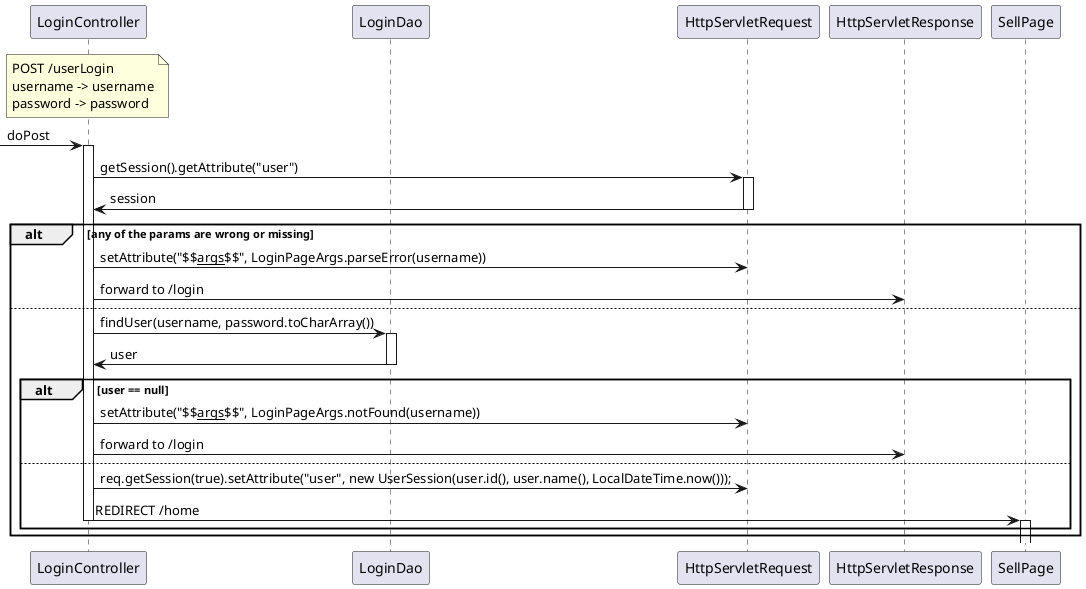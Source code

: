 @startuml
participant LoginController as servlet
participant LoginDao as dao
participant HttpServletRequest as req
participant HttpServletResponse as resp
participant SellPage

note over servlet
    POST /userLogin
    username -> username
    password -> password
end note

-> servlet ++ : doPost

servlet -> req ++ : getSession().getAttribute("user")
req -> servlet -- : session

alt any of the params are wrong or missing
    servlet -> req : setAttribute("$$__args__$$", LoginPageArgs.parseError(username))
    servlet -> resp : forward to /login
else
    servlet -> dao ++ : findUser(username, password.toCharArray())
    servlet <- dao -- : user
    alt user == null
        servlet -> req : setAttribute("$$__args__$$", LoginPageArgs.notFound(username))
        servlet -> resp : forward to /login
    else
        servlet -> req : req.getSession(true).setAttribute("user", new UserSession(user.id(), user.name(), LocalDateTime.now()));

        servlet -> SellPage --++ : REDIRECT /home
    end
end

@enduml